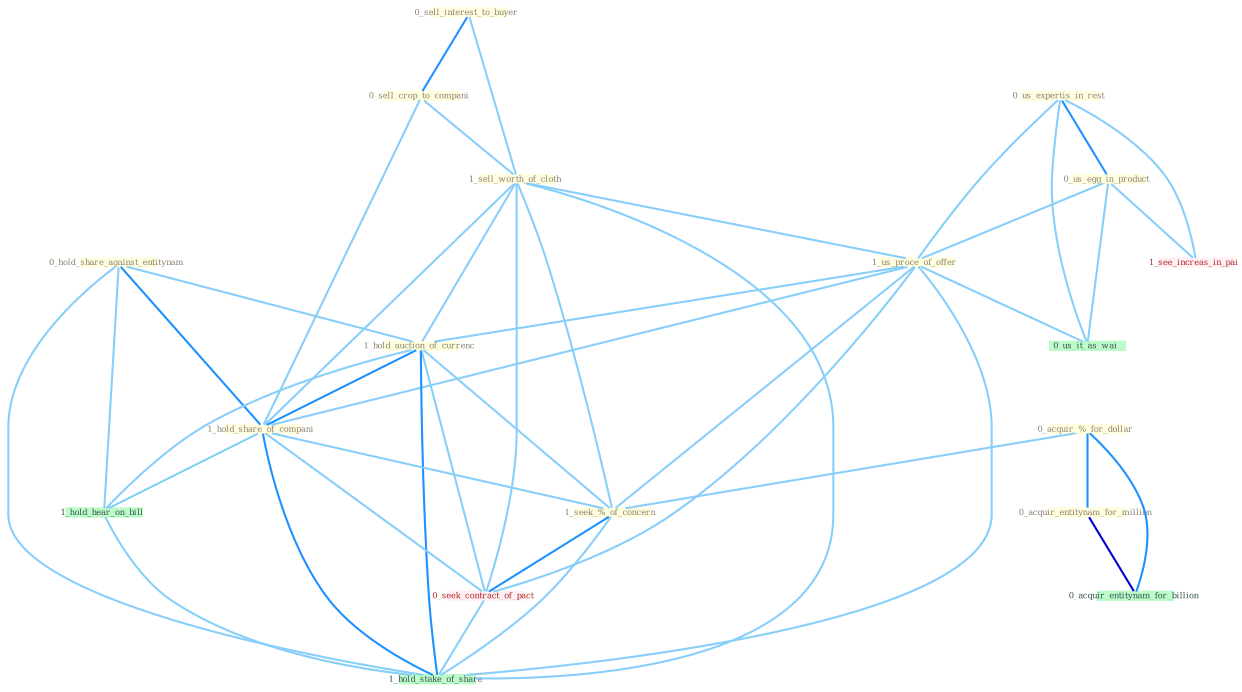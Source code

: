 Graph G{ 
    node
    [shape=polygon,style=filled,width=.5,height=.06,color="#BDFCC9",fixedsize=true,fontsize=4,
    fontcolor="#2f4f4f"];
    {node
    [color="#ffffe0", fontcolor="#8b7d6b"] "0_sell_interest_to_buyer " "0_sell_crop_to_compani " "1_sell_worth_of_cloth " "0_us_expertis_in_rest " "0_acquir_%_for_dollar " "0_us_egg_in_product " "1_us_proce_of_offer " "0_hold_share_against_entitynam " "0_acquir_entitynam_for_million " "1_hold_auction_of_currenc " "1_hold_share_of_compani " "1_seek_%_of_concern "}
{node [color="#fff0f5", fontcolor="#b22222"] "0_seek_contract_of_pact " "1_see_increas_in_pai "}
edge [color="#B0E2FF"];

	"0_sell_interest_to_buyer " -- "0_sell_crop_to_compani " [w="2", color="#1e90ff" , len=0.8];
	"0_sell_interest_to_buyer " -- "1_sell_worth_of_cloth " [w="1", color="#87cefa" ];
	"0_sell_crop_to_compani " -- "1_sell_worth_of_cloth " [w="1", color="#87cefa" ];
	"0_sell_crop_to_compani " -- "1_hold_share_of_compani " [w="1", color="#87cefa" ];
	"1_sell_worth_of_cloth " -- "1_us_proce_of_offer " [w="1", color="#87cefa" ];
	"1_sell_worth_of_cloth " -- "1_hold_auction_of_currenc " [w="1", color="#87cefa" ];
	"1_sell_worth_of_cloth " -- "1_hold_share_of_compani " [w="1", color="#87cefa" ];
	"1_sell_worth_of_cloth " -- "1_seek_%_of_concern " [w="1", color="#87cefa" ];
	"1_sell_worth_of_cloth " -- "0_seek_contract_of_pact " [w="1", color="#87cefa" ];
	"1_sell_worth_of_cloth " -- "1_hold_stake_of_share " [w="1", color="#87cefa" ];
	"0_us_expertis_in_rest " -- "0_us_egg_in_product " [w="2", color="#1e90ff" , len=0.8];
	"0_us_expertis_in_rest " -- "1_us_proce_of_offer " [w="1", color="#87cefa" ];
	"0_us_expertis_in_rest " -- "0_us_it_as_wai " [w="1", color="#87cefa" ];
	"0_us_expertis_in_rest " -- "1_see_increas_in_pai " [w="1", color="#87cefa" ];
	"0_acquir_%_for_dollar " -- "0_acquir_entitynam_for_million " [w="2", color="#1e90ff" , len=0.8];
	"0_acquir_%_for_dollar " -- "1_seek_%_of_concern " [w="1", color="#87cefa" ];
	"0_acquir_%_for_dollar " -- "0_acquir_entitynam_for_billion " [w="2", color="#1e90ff" , len=0.8];
	"0_us_egg_in_product " -- "1_us_proce_of_offer " [w="1", color="#87cefa" ];
	"0_us_egg_in_product " -- "0_us_it_as_wai " [w="1", color="#87cefa" ];
	"0_us_egg_in_product " -- "1_see_increas_in_pai " [w="1", color="#87cefa" ];
	"1_us_proce_of_offer " -- "1_hold_auction_of_currenc " [w="1", color="#87cefa" ];
	"1_us_proce_of_offer " -- "1_hold_share_of_compani " [w="1", color="#87cefa" ];
	"1_us_proce_of_offer " -- "1_seek_%_of_concern " [w="1", color="#87cefa" ];
	"1_us_proce_of_offer " -- "0_seek_contract_of_pact " [w="1", color="#87cefa" ];
	"1_us_proce_of_offer " -- "0_us_it_as_wai " [w="1", color="#87cefa" ];
	"1_us_proce_of_offer " -- "1_hold_stake_of_share " [w="1", color="#87cefa" ];
	"0_hold_share_against_entitynam " -- "1_hold_auction_of_currenc " [w="1", color="#87cefa" ];
	"0_hold_share_against_entitynam " -- "1_hold_share_of_compani " [w="2", color="#1e90ff" , len=0.8];
	"0_hold_share_against_entitynam " -- "1_hold_hear_on_bill " [w="1", color="#87cefa" ];
	"0_hold_share_against_entitynam " -- "1_hold_stake_of_share " [w="1", color="#87cefa" ];
	"0_acquir_entitynam_for_million " -- "0_acquir_entitynam_for_billion " [w="3", color="#0000cd" , len=0.6];
	"1_hold_auction_of_currenc " -- "1_hold_share_of_compani " [w="2", color="#1e90ff" , len=0.8];
	"1_hold_auction_of_currenc " -- "1_seek_%_of_concern " [w="1", color="#87cefa" ];
	"1_hold_auction_of_currenc " -- "0_seek_contract_of_pact " [w="1", color="#87cefa" ];
	"1_hold_auction_of_currenc " -- "1_hold_hear_on_bill " [w="1", color="#87cefa" ];
	"1_hold_auction_of_currenc " -- "1_hold_stake_of_share " [w="2", color="#1e90ff" , len=0.8];
	"1_hold_share_of_compani " -- "1_seek_%_of_concern " [w="1", color="#87cefa" ];
	"1_hold_share_of_compani " -- "0_seek_contract_of_pact " [w="1", color="#87cefa" ];
	"1_hold_share_of_compani " -- "1_hold_hear_on_bill " [w="1", color="#87cefa" ];
	"1_hold_share_of_compani " -- "1_hold_stake_of_share " [w="2", color="#1e90ff" , len=0.8];
	"1_seek_%_of_concern " -- "0_seek_contract_of_pact " [w="2", color="#1e90ff" , len=0.8];
	"1_seek_%_of_concern " -- "1_hold_stake_of_share " [w="1", color="#87cefa" ];
	"0_seek_contract_of_pact " -- "1_hold_stake_of_share " [w="1", color="#87cefa" ];
	"1_hold_hear_on_bill " -- "1_hold_stake_of_share " [w="1", color="#87cefa" ];
}